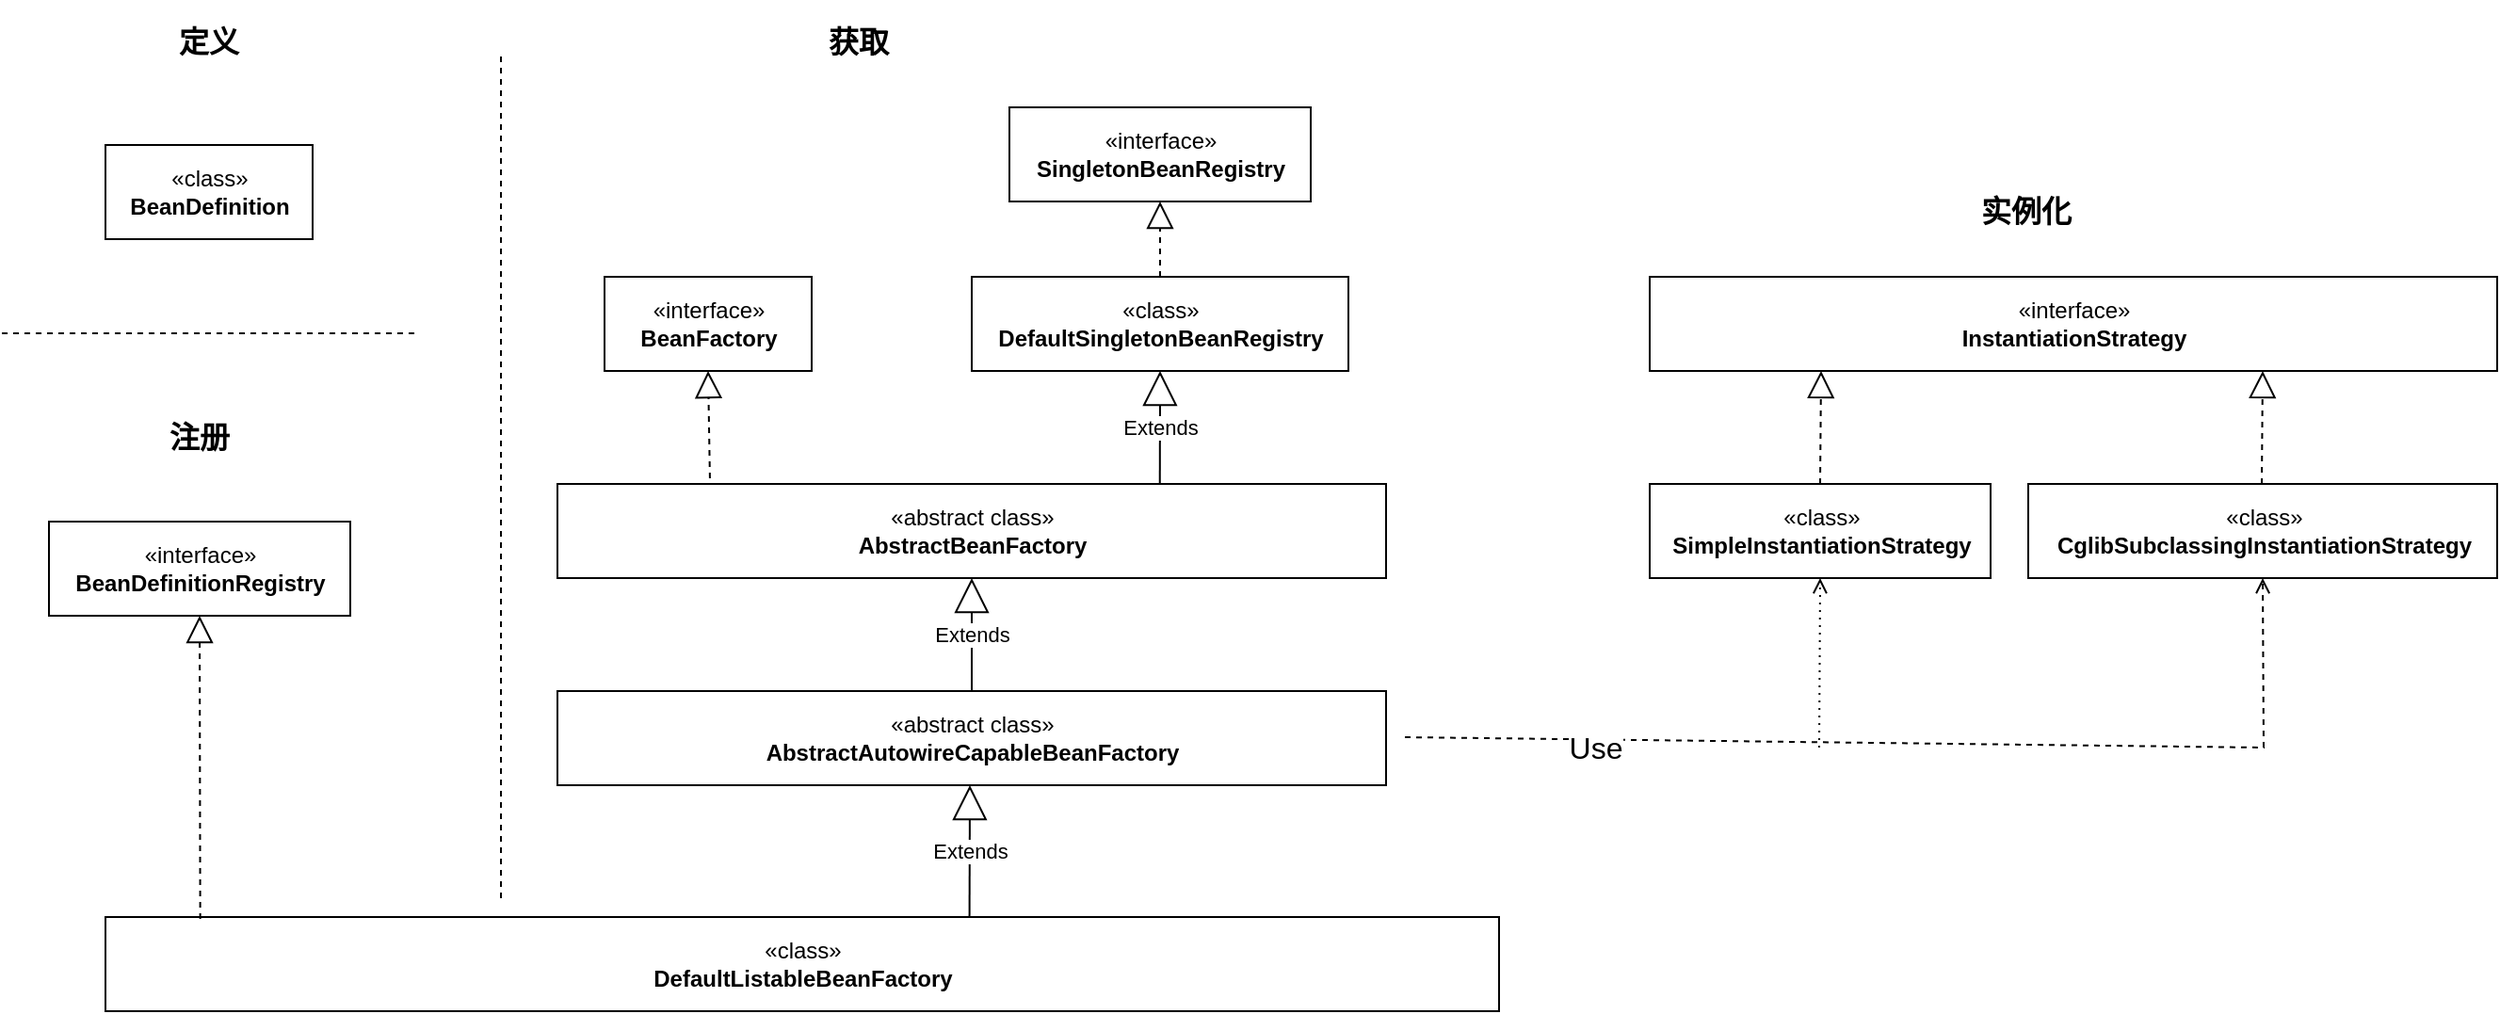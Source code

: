 <mxfile version="20.5.3" type="embed"><diagram id="23iRSUPoRavnBvh4doch" name="Page-1"><mxGraphModel dx="922" dy="715" grid="1" gridSize="10" guides="1" tooltips="1" connect="1" arrows="1" fold="1" page="1" pageScale="1" pageWidth="827" pageHeight="1169" math="0" shadow="0"><root><mxCell id="0"/><mxCell id="1" parent="0"/><mxCell id="3" value="&lt;br&gt;«interface»&lt;br&gt;&lt;b&gt;BeanFactory&lt;br&gt;&lt;br&gt;&lt;/b&gt;" style="html=1;" parent="1" vertex="1"><mxGeometry x="335" y="210" width="110" height="50" as="geometry"/></mxCell><mxCell id="12" value="&lt;br&gt;«abstract class»&lt;br&gt;&lt;b&gt;AbstractBeanFactory&lt;br&gt;&lt;br&gt;&lt;/b&gt;" style="html=1;" parent="1" vertex="1"><mxGeometry x="310" y="320" width="440" height="50" as="geometry"/></mxCell><mxCell id="15" value="«abstract class»&lt;br&gt;&lt;b&gt;AbstractAutowireCapableBeanFactory&lt;/b&gt;" style="html=1;" parent="1" vertex="1"><mxGeometry x="310" y="430" width="440" height="50" as="geometry"/></mxCell><mxCell id="19" value="«interface»&lt;br&gt;&lt;b&gt;BeanDefinitionRegistry&lt;/b&gt;" style="html=1;" parent="1" vertex="1"><mxGeometry x="40" y="340" width="160" height="50" as="geometry"/></mxCell><mxCell id="20" value="«class»&lt;br&gt;&lt;b&gt;DefaultListableBeanFactory&lt;/b&gt;" style="html=1;" parent="1" vertex="1"><mxGeometry x="70" y="550" width="740" height="50" as="geometry"/></mxCell><mxCell id="21" value="«interface»&lt;br&gt;&lt;b&gt;SingletonBeanRegistry&lt;/b&gt;" style="html=1;" parent="1" vertex="1"><mxGeometry x="550" y="120" width="160" height="50" as="geometry"/></mxCell><mxCell id="22" value="«class»&lt;br&gt;&lt;b&gt;DefaultSingletonBeanRegistry&lt;/b&gt;" style="html=1;" parent="1" vertex="1"><mxGeometry x="530" y="210" width="200" height="50" as="geometry"/></mxCell><mxCell id="25" value="&lt;br&gt;«class»&lt;br&gt;&lt;b&gt;BeanDefinition&lt;br&gt;&lt;br&gt;&lt;/b&gt;" style="html=1;" parent="1" vertex="1"><mxGeometry x="70" y="140" width="110" height="50" as="geometry"/></mxCell><object label="" id="27"><mxCell style="endArrow=block;dashed=1;endFill=0;endSize=12;html=1;rounded=0;entryX=0.5;entryY=1;entryDx=0;entryDy=0;exitX=0.184;exitY=-0.06;exitDx=0;exitDy=0;exitPerimeter=0;" parent="1" source="12" target="3" edge="1"><mxGeometry width="160" relative="1" as="geometry"><mxPoint x="390" y="310" as="sourcePoint"/><mxPoint x="445" y="290" as="targetPoint"/></mxGeometry></mxCell></object><mxCell id="28" value="Extends" style="endArrow=block;endSize=16;endFill=0;html=1;rounded=0;entryX=0.5;entryY=1;entryDx=0;entryDy=0;exitX=0.5;exitY=0;exitDx=0;exitDy=0;" parent="1" source="15" target="12" edge="1"><mxGeometry width="160" relative="1" as="geometry"><mxPoint x="389" y="430" as="sourcePoint"/><mxPoint x="505" y="380" as="targetPoint"/></mxGeometry></mxCell><mxCell id="30" value="" style="endArrow=block;dashed=1;endFill=0;endSize=12;html=1;rounded=0;exitX=0.5;exitY=0;exitDx=0;exitDy=0;entryX=0.5;entryY=1;entryDx=0;entryDy=0;" parent="1" source="22" target="21" edge="1"><mxGeometry width="160" relative="1" as="geometry"><mxPoint x="580" y="190" as="sourcePoint"/><mxPoint x="740" y="190" as="targetPoint"/></mxGeometry></mxCell><mxCell id="31" value="" style="endArrow=block;dashed=1;endFill=0;endSize=12;html=1;rounded=0;entryX=0.5;entryY=1;entryDx=0;entryDy=0;exitX=0.068;exitY=0.02;exitDx=0;exitDy=0;exitPerimeter=0;" parent="1" source="20" target="19" edge="1"><mxGeometry width="160" relative="1" as="geometry"><mxPoint x="110" y="530" as="sourcePoint"/><mxPoint x="270" y="390" as="targetPoint"/></mxGeometry></mxCell><mxCell id="34" value="" style="endArrow=none;dashed=1;html=1;rounded=0;" parent="1" edge="1"><mxGeometry width="50" height="50" relative="1" as="geometry"><mxPoint x="280" y="540" as="sourcePoint"/><mxPoint x="280" y="90" as="targetPoint"/></mxGeometry></mxCell><mxCell id="36" value="&lt;div style=&quot;&quot;&gt;&lt;pre style=&quot;&quot;&gt;&lt;b&gt;&lt;font style=&quot;font-size: 16px;&quot;&gt;注册&lt;/font&gt;&lt;/b&gt;&lt;/pre&gt;&lt;/div&gt;" style="text;html=1;strokeColor=none;fillColor=none;align=center;verticalAlign=middle;whiteSpace=wrap;rounded=0;" parent="1" vertex="1"><mxGeometry x="90" y="280" width="60" height="30" as="geometry"/></mxCell><mxCell id="37" value="Extends" style="endArrow=block;endSize=16;endFill=0;html=1;rounded=0;entryX=0.5;entryY=1;entryDx=0;entryDy=0;exitX=0.727;exitY=0;exitDx=0;exitDy=0;exitPerimeter=0;" parent="1" source="12" target="22" edge="1"><mxGeometry width="160" relative="1" as="geometry"><mxPoint x="630" y="320" as="sourcePoint"/><mxPoint x="740" y="290" as="targetPoint"/></mxGeometry></mxCell><mxCell id="40" value="&lt;div style=&quot;&quot;&gt;&lt;pre style=&quot;&quot;&gt;&lt;b&gt;&lt;font style=&quot;font-size: 16px;&quot;&gt;获取&lt;/font&gt;&lt;/b&gt;&lt;/pre&gt;&lt;/div&gt;" style="text;html=1;strokeColor=none;fillColor=none;align=center;verticalAlign=middle;whiteSpace=wrap;rounded=0;" parent="1" vertex="1"><mxGeometry x="440" y="70" width="60" height="30" as="geometry"/></mxCell><mxCell id="42" value="" style="endArrow=none;dashed=1;html=1;rounded=0;" parent="1" edge="1"><mxGeometry width="50" height="50" relative="1" as="geometry"><mxPoint x="15" y="240" as="sourcePoint"/><mxPoint x="235" y="240" as="targetPoint"/></mxGeometry></mxCell><mxCell id="45" value="&lt;div style=&quot;&quot;&gt;&lt;pre style=&quot;&quot;&gt;&lt;b&gt;&lt;font style=&quot;font-size: 16px;&quot;&gt;定义&lt;/font&gt;&lt;/b&gt;&lt;/pre&gt;&lt;/div&gt;" style="text;html=1;strokeColor=none;fillColor=none;align=center;verticalAlign=middle;whiteSpace=wrap;rounded=0;" parent="1" vertex="1"><mxGeometry x="95" y="70" width="60" height="30" as="geometry"/></mxCell><mxCell id="46" value="«interface»&lt;br&gt;&lt;b&gt;InstantiationStrategy&lt;/b&gt;" style="html=1;" vertex="1" parent="1"><mxGeometry x="890" y="210" width="450" height="50" as="geometry"/></mxCell><mxCell id="47" value="«class»&lt;br&gt;&lt;b&gt;SimpleInstantiationStrategy&lt;/b&gt;" style="html=1;" vertex="1" parent="1"><mxGeometry x="890" y="320" width="181" height="50" as="geometry"/></mxCell><mxCell id="48" value="«class»&lt;br&gt;&lt;b&gt;CglibSubclassingInstantiationStrategy&lt;/b&gt;" style="html=1;" vertex="1" parent="1"><mxGeometry x="1091" y="320" width="249" height="50" as="geometry"/></mxCell><mxCell id="49" value="" style="endArrow=block;dashed=1;endFill=0;endSize=12;html=1;rounded=0;exitX=0.5;exitY=0;exitDx=0;exitDy=0;" edge="1" parent="1" source="47"><mxGeometry width="160" relative="1" as="geometry"><mxPoint x="1000" y="470" as="sourcePoint"/><mxPoint x="981" y="260" as="targetPoint"/></mxGeometry></mxCell><mxCell id="50" value="" style="endArrow=block;dashed=1;endFill=0;endSize=12;html=1;rounded=0;exitX=0.5;exitY=0;exitDx=0;exitDy=0;" edge="1" parent="1"><mxGeometry width="160" relative="1" as="geometry"><mxPoint x="1215" y="320" as="sourcePoint"/><mxPoint x="1215.5" y="260" as="targetPoint"/></mxGeometry></mxCell><mxCell id="51" value="&lt;div style=&quot;&quot;&gt;&lt;pre style=&quot;&quot;&gt;&lt;div style=&quot;&quot;&gt;&lt;pre style=&quot;&quot;&gt;&lt;b&gt;&lt;font style=&quot;font-size: 16px;&quot;&gt;实例化&lt;/font&gt;&lt;/b&gt;&lt;/pre&gt;&lt;/div&gt;&lt;/pre&gt;&lt;/div&gt;" style="text;html=1;strokeColor=none;fillColor=none;align=center;verticalAlign=middle;whiteSpace=wrap;rounded=0;" vertex="1" parent="1"><mxGeometry x="1060" y="160" width="60" height="30" as="geometry"/></mxCell><mxCell id="52" value="Extends" style="endArrow=block;endSize=16;endFill=0;html=1;rounded=0;entryX=0.5;entryY=1;entryDx=0;entryDy=0;exitX=0.62;exitY=0;exitDx=0;exitDy=0;exitPerimeter=0;" edge="1" parent="1" source="20"><mxGeometry width="160" relative="1" as="geometry"><mxPoint x="529" y="540" as="sourcePoint"/><mxPoint x="529" y="480" as="targetPoint"/></mxGeometry></mxCell><mxCell id="53" value="Use" style="endArrow=open;dashed=1;html=1;rounded=0;fontSize=16;entryX=0.5;entryY=1;entryDx=0;entryDy=0;" edge="1" parent="1" target="48"><mxGeometry x="-0.629" y="-4" width="160" relative="1" as="geometry"><mxPoint x="760" y="454.5" as="sourcePoint"/><mxPoint x="1220" y="380" as="targetPoint"/><Array as="points"><mxPoint x="1216" y="460"/></Array><mxPoint as="offset"/></mxGeometry></mxCell><mxCell id="58" value="" style="endArrow=open;dashed=1;html=1;dashPattern=1 3;strokeWidth=1;rounded=0;fontSize=16;endFill=0;entryX=0.5;entryY=1;entryDx=0;entryDy=0;" edge="1" parent="1" target="47"><mxGeometry width="50" height="50" relative="1" as="geometry"><mxPoint x="980" y="460" as="sourcePoint"/><mxPoint x="980" y="390" as="targetPoint"/></mxGeometry></mxCell></root></mxGraphModel></diagram></mxfile>